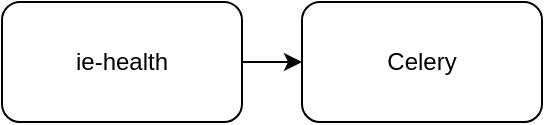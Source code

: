<mxfile version="14.7.6" type="github">
  <diagram id="BSGRIQ2oWgOuDA9eKmfu" name="Page-1">
    <mxGraphModel dx="875" dy="801" grid="1" gridSize="10" guides="1" tooltips="1" connect="1" arrows="1" fold="1" page="1" pageScale="1" pageWidth="850" pageHeight="1100" math="0" shadow="0">
      <root>
        <mxCell id="0" />
        <mxCell id="1" parent="0" />
        <mxCell id="Q3Mv0S3kh9vdAcBvu1nI-1" value="ie-health" style="rounded=1;whiteSpace=wrap;html=1;" vertex="1" parent="1">
          <mxGeometry x="50" y="270" width="120" height="60" as="geometry" />
        </mxCell>
        <mxCell id="Q3Mv0S3kh9vdAcBvu1nI-2" value="" style="endArrow=classic;html=1;exitX=1;exitY=0.5;exitDx=0;exitDy=0;" edge="1" parent="1" source="Q3Mv0S3kh9vdAcBvu1nI-1" target="Q3Mv0S3kh9vdAcBvu1nI-3">
          <mxGeometry width="50" height="50" relative="1" as="geometry">
            <mxPoint x="400" y="440" as="sourcePoint" />
            <mxPoint x="450" y="390" as="targetPoint" />
          </mxGeometry>
        </mxCell>
        <mxCell id="Q3Mv0S3kh9vdAcBvu1nI-3" value="Celery" style="rounded=1;whiteSpace=wrap;html=1;" vertex="1" parent="1">
          <mxGeometry x="200" y="270" width="120" height="60" as="geometry" />
        </mxCell>
      </root>
    </mxGraphModel>
  </diagram>
</mxfile>

